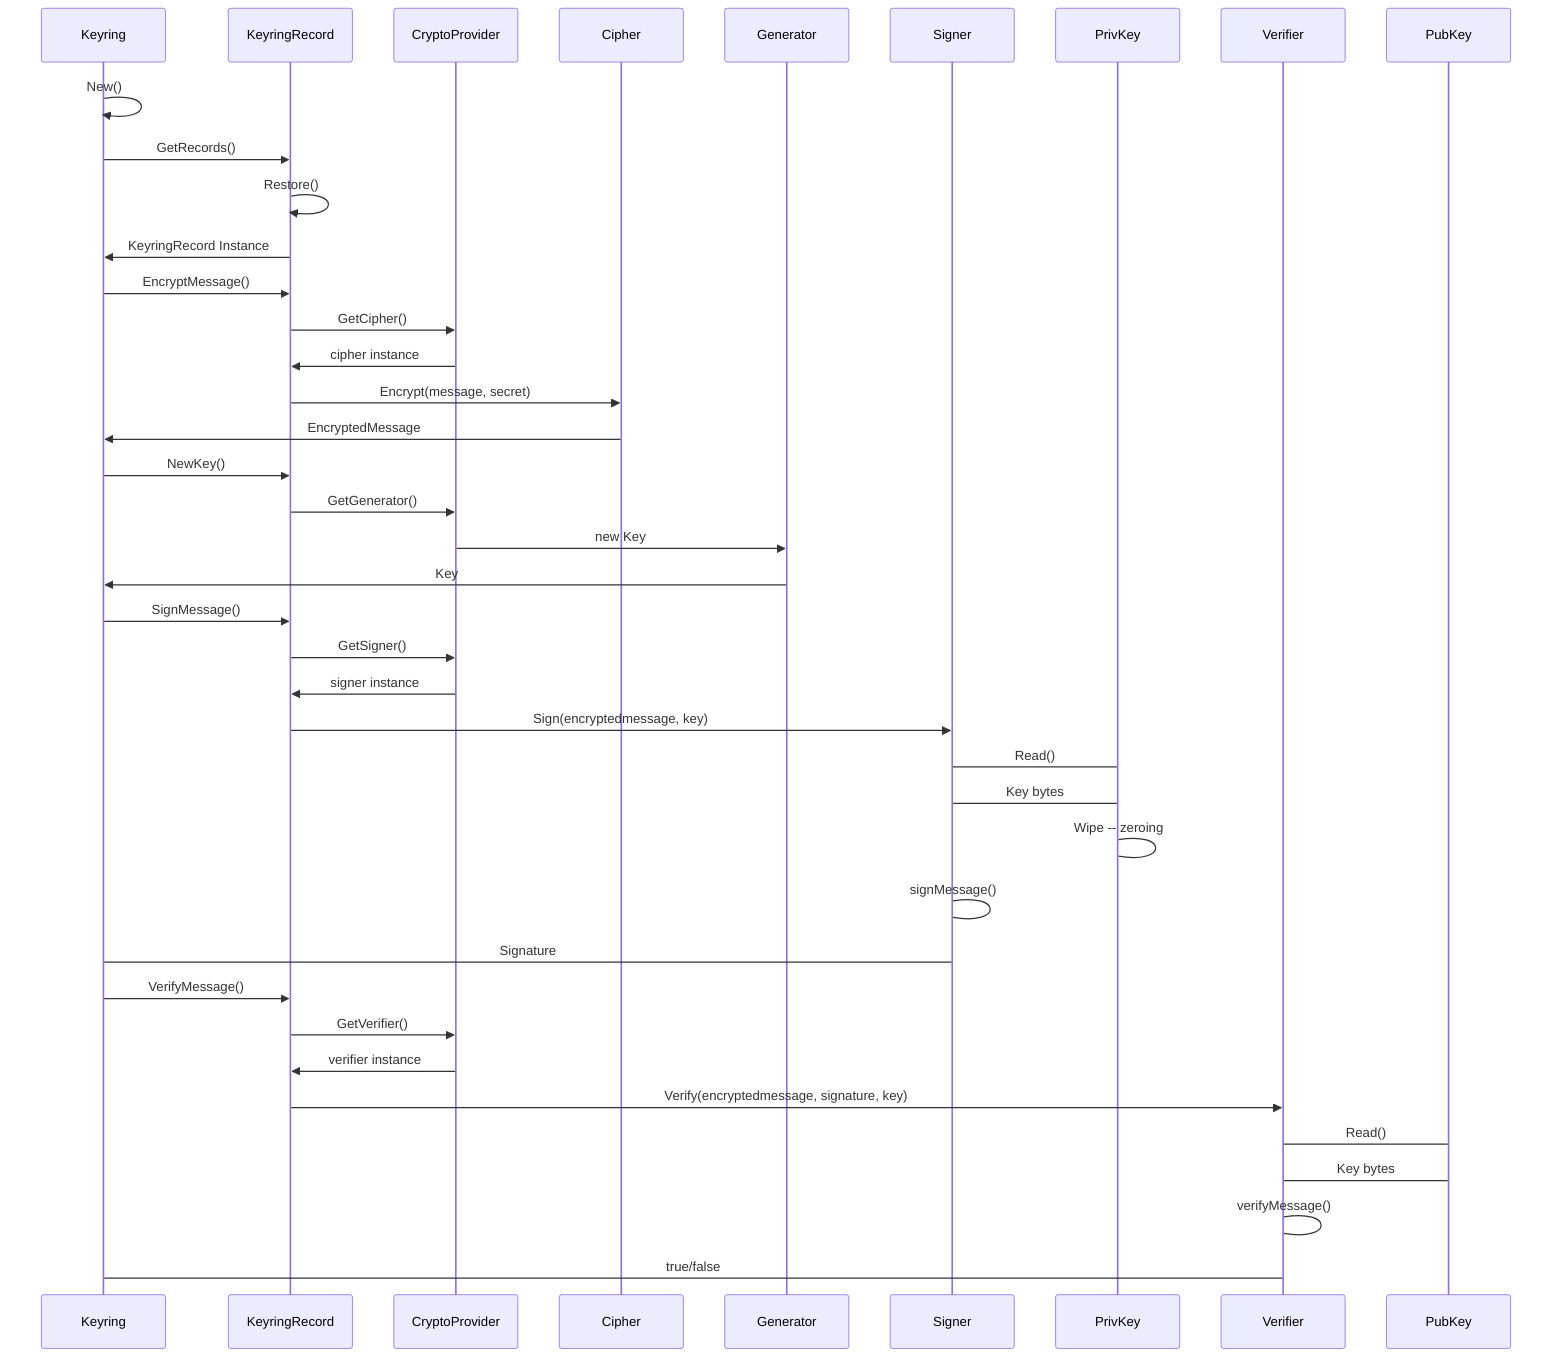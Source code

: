 sequenceDiagram
    participant Keyring
    participant KeyringRecord 
    participant CryptoProvider
    
    Keyring->>Keyring: New()
    Keyring->>KeyringRecord: GetRecords()
    KeyringRecord->>KeyringRecord: Restore()
    KeyringRecord->>Keyring: KeyringRecord Instance

    Keyring->>KeyringRecord: EncryptMessage()
    KeyringRecord->>CryptoProvider: GetCipher()
    CryptoProvider->>KeyringRecord: cipher instance
    KeyringRecord->>Cipher: Encrypt(message, secret)
    Cipher->>Keyring: EncryptedMessage

    Keyring->>KeyringRecord: NewKey()
    KeyringRecord->>CryptoProvider: GetGenerator()
    CryptoProvider->>Generator: new Key
    Generator->>Keyring: Key

    Keyring->>KeyringRecord: SignMessage()
    KeyringRecord->>CryptoProvider: GetSigner()
    CryptoProvider->>KeyringRecord: signer instance
    KeyringRecord->>Signer: Sign(encryptedmessage, key)
    Signer->PrivKey: Read()
    PrivKey->Signer: Key bytes
    PrivKey->PrivKey: Wipe -- zeroing
    Signer->Signer: signMessage()
    Signer->Keyring: Signature

    Keyring->>KeyringRecord: VerifyMessage()
    KeyringRecord->>CryptoProvider: GetVerifier()
    CryptoProvider->>KeyringRecord: verifier instance
    KeyringRecord->>Verifier: Verify(encryptedmessage, signature, key)
    Verifier->PubKey: Read()
    PubKey->Verifier: Key bytes
    Verifier->Verifier: verifyMessage()
    Verifier->Keyring: true/false